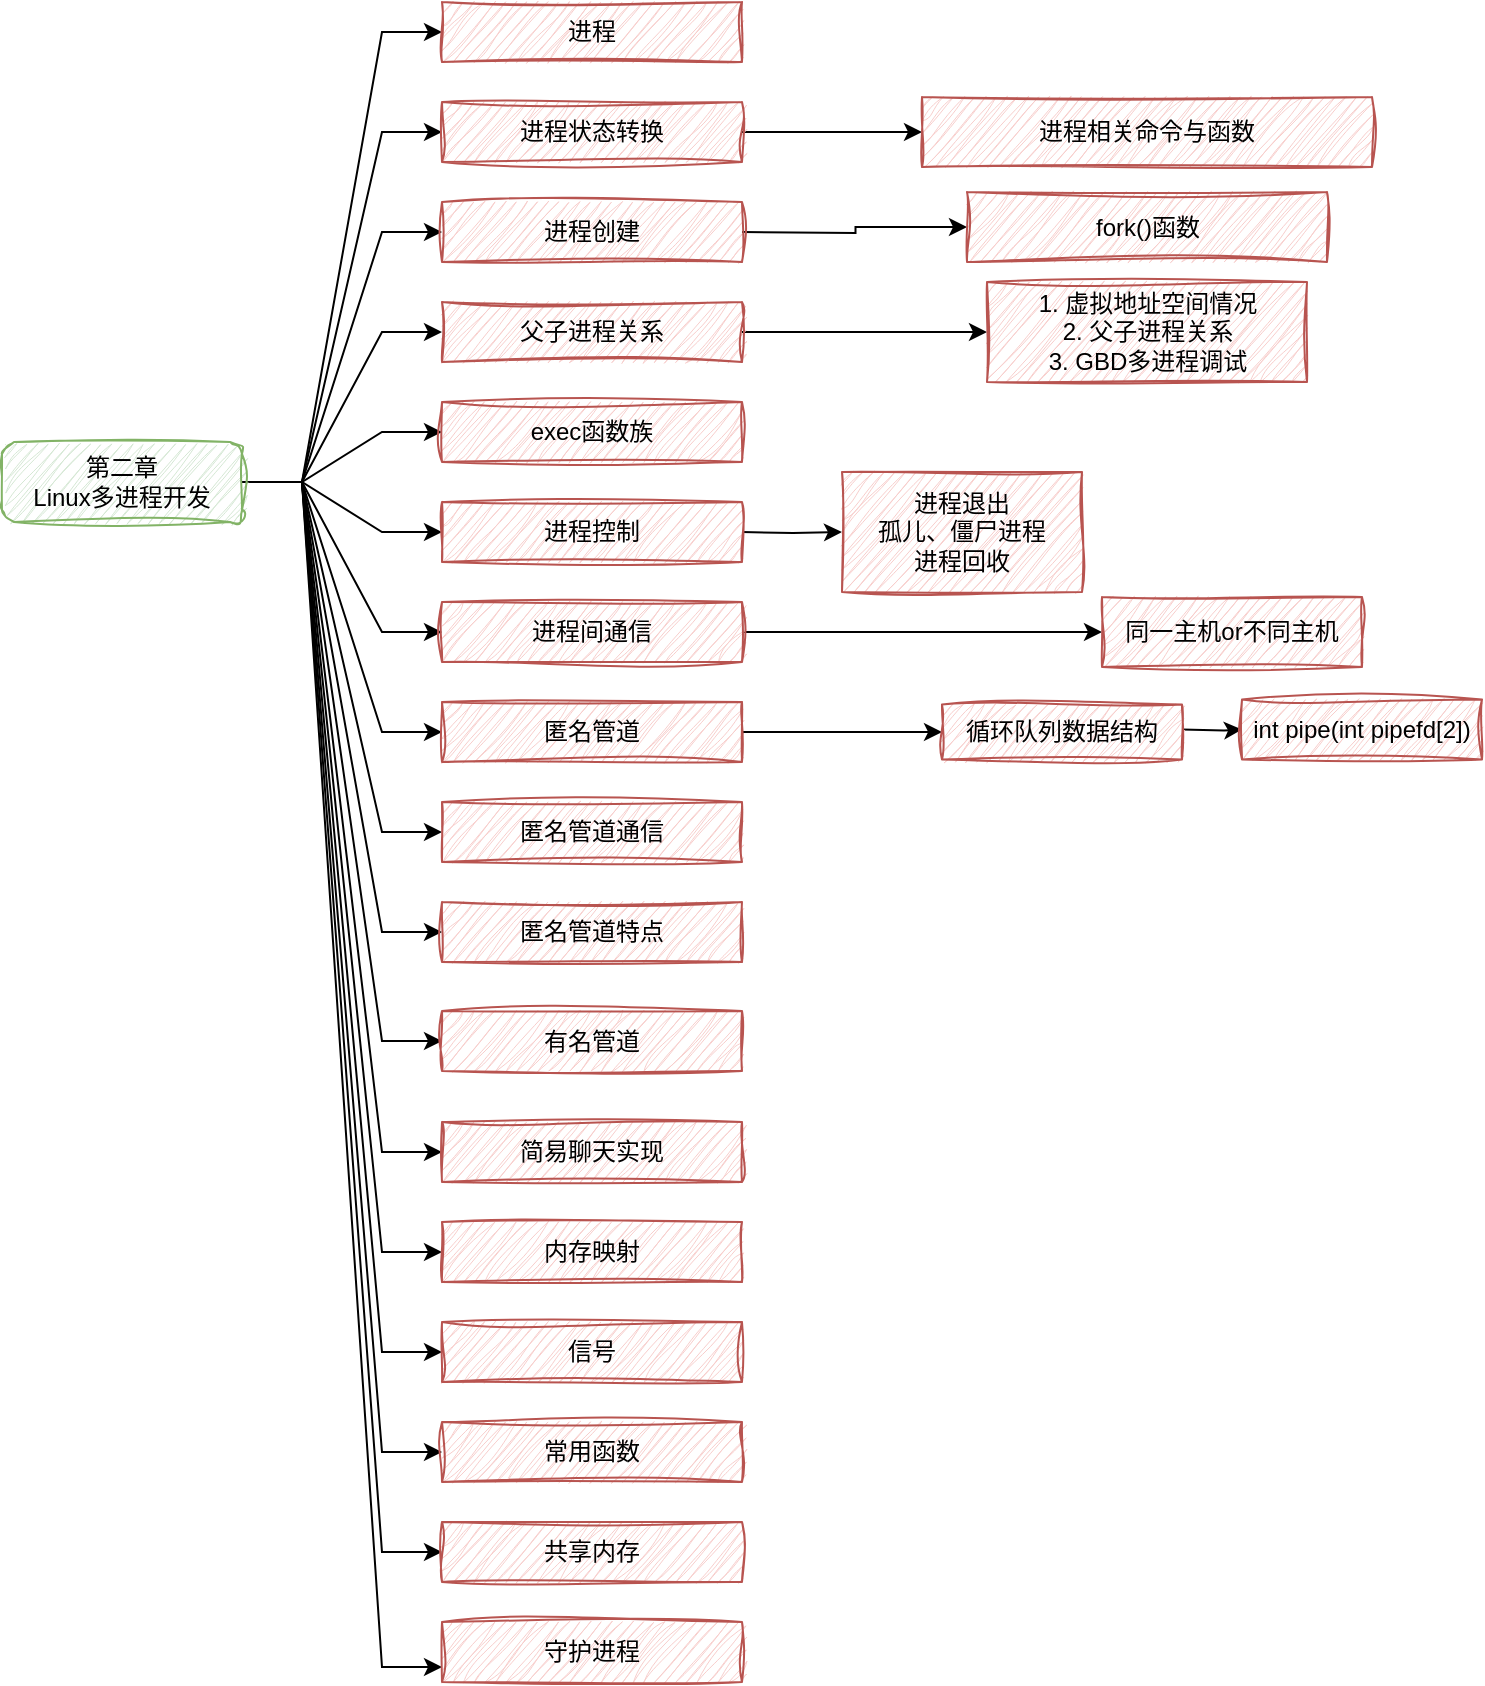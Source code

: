 <mxfile version="22.0.4" type="github">
  <diagram name="第 1 页" id="2bs5ZyLC9dE2MSnKkybB">
    <mxGraphModel dx="679" dy="358" grid="1" gridSize="10" guides="1" tooltips="1" connect="1" arrows="1" fold="1" page="1" pageScale="1" pageWidth="827" pageHeight="1169" math="0" shadow="0">
      <root>
        <mxCell id="0" />
        <mxCell id="1" parent="0" />
        <mxCell id="sGKTkstdBS1jnYtq7SaR-38" style="edgeStyle=entityRelationEdgeStyle;rounded=0;orthogonalLoop=1;jettySize=auto;html=1;exitX=1;exitY=0.5;exitDx=0;exitDy=0;entryX=0;entryY=0.5;entryDx=0;entryDy=0;" parent="1" source="sGKTkstdBS1jnYtq7SaR-1" target="sGKTkstdBS1jnYtq7SaR-2" edge="1">
          <mxGeometry relative="1" as="geometry" />
        </mxCell>
        <mxCell id="sGKTkstdBS1jnYtq7SaR-39" style="edgeStyle=entityRelationEdgeStyle;rounded=0;orthogonalLoop=1;jettySize=auto;html=1;exitX=1;exitY=0.5;exitDx=0;exitDy=0;" parent="1" source="sGKTkstdBS1jnYtq7SaR-1" target="sGKTkstdBS1jnYtq7SaR-3" edge="1">
          <mxGeometry relative="1" as="geometry" />
        </mxCell>
        <mxCell id="sGKTkstdBS1jnYtq7SaR-40" style="edgeStyle=entityRelationEdgeStyle;rounded=0;orthogonalLoop=1;jettySize=auto;html=1;exitX=1;exitY=0.5;exitDx=0;exitDy=0;" parent="1" source="sGKTkstdBS1jnYtq7SaR-1" target="sGKTkstdBS1jnYtq7SaR-4" edge="1">
          <mxGeometry relative="1" as="geometry" />
        </mxCell>
        <mxCell id="sGKTkstdBS1jnYtq7SaR-41" style="edgeStyle=entityRelationEdgeStyle;rounded=0;orthogonalLoop=1;jettySize=auto;html=1;exitX=1;exitY=0.5;exitDx=0;exitDy=0;" parent="1" source="sGKTkstdBS1jnYtq7SaR-1" target="sGKTkstdBS1jnYtq7SaR-11" edge="1">
          <mxGeometry relative="1" as="geometry" />
        </mxCell>
        <mxCell id="sGKTkstdBS1jnYtq7SaR-42" style="edgeStyle=entityRelationEdgeStyle;rounded=0;orthogonalLoop=1;jettySize=auto;html=1;exitX=1;exitY=0.5;exitDx=0;exitDy=0;" parent="1" source="sGKTkstdBS1jnYtq7SaR-1" target="sGKTkstdBS1jnYtq7SaR-12" edge="1">
          <mxGeometry relative="1" as="geometry" />
        </mxCell>
        <mxCell id="sGKTkstdBS1jnYtq7SaR-43" style="edgeStyle=entityRelationEdgeStyle;rounded=0;orthogonalLoop=1;jettySize=auto;html=1;exitX=1;exitY=0.5;exitDx=0;exitDy=0;entryX=0;entryY=0.5;entryDx=0;entryDy=0;" parent="1" source="sGKTkstdBS1jnYtq7SaR-1" target="sGKTkstdBS1jnYtq7SaR-13" edge="1">
          <mxGeometry relative="1" as="geometry" />
        </mxCell>
        <mxCell id="sGKTkstdBS1jnYtq7SaR-44" style="edgeStyle=entityRelationEdgeStyle;rounded=0;orthogonalLoop=1;jettySize=auto;html=1;exitX=1;exitY=0.5;exitDx=0;exitDy=0;entryX=0;entryY=0.5;entryDx=0;entryDy=0;" parent="1" source="sGKTkstdBS1jnYtq7SaR-1" target="sGKTkstdBS1jnYtq7SaR-14" edge="1">
          <mxGeometry relative="1" as="geometry" />
        </mxCell>
        <mxCell id="sGKTkstdBS1jnYtq7SaR-45" style="edgeStyle=entityRelationEdgeStyle;rounded=0;orthogonalLoop=1;jettySize=auto;html=1;exitX=1;exitY=0.5;exitDx=0;exitDy=0;entryX=0;entryY=0.5;entryDx=0;entryDy=0;" parent="1" source="sGKTkstdBS1jnYtq7SaR-1" target="sGKTkstdBS1jnYtq7SaR-15" edge="1">
          <mxGeometry relative="1" as="geometry" />
        </mxCell>
        <mxCell id="sGKTkstdBS1jnYtq7SaR-46" style="edgeStyle=entityRelationEdgeStyle;rounded=0;orthogonalLoop=1;jettySize=auto;html=1;exitX=1;exitY=0.5;exitDx=0;exitDy=0;entryX=0;entryY=0.5;entryDx=0;entryDy=0;" parent="1" source="sGKTkstdBS1jnYtq7SaR-1" target="sGKTkstdBS1jnYtq7SaR-16" edge="1">
          <mxGeometry relative="1" as="geometry" />
        </mxCell>
        <mxCell id="sGKTkstdBS1jnYtq7SaR-47" style="edgeStyle=entityRelationEdgeStyle;rounded=0;orthogonalLoop=1;jettySize=auto;html=1;exitX=1;exitY=0.5;exitDx=0;exitDy=0;entryX=0;entryY=0.5;entryDx=0;entryDy=0;" parent="1" source="sGKTkstdBS1jnYtq7SaR-1" target="sGKTkstdBS1jnYtq7SaR-17" edge="1">
          <mxGeometry relative="1" as="geometry" />
        </mxCell>
        <mxCell id="sGKTkstdBS1jnYtq7SaR-49" style="edgeStyle=entityRelationEdgeStyle;rounded=0;orthogonalLoop=1;jettySize=auto;html=1;exitX=1;exitY=0.5;exitDx=0;exitDy=0;entryX=0;entryY=0.5;entryDx=0;entryDy=0;" parent="1" source="sGKTkstdBS1jnYtq7SaR-1" target="sGKTkstdBS1jnYtq7SaR-18" edge="1">
          <mxGeometry relative="1" as="geometry" />
        </mxCell>
        <mxCell id="sGKTkstdBS1jnYtq7SaR-50" style="edgeStyle=entityRelationEdgeStyle;rounded=0;orthogonalLoop=1;jettySize=auto;html=1;exitX=1;exitY=0.5;exitDx=0;exitDy=0;entryX=0;entryY=0.5;entryDx=0;entryDy=0;" parent="1" source="sGKTkstdBS1jnYtq7SaR-1" target="sGKTkstdBS1jnYtq7SaR-19" edge="1">
          <mxGeometry relative="1" as="geometry" />
        </mxCell>
        <mxCell id="sGKTkstdBS1jnYtq7SaR-51" style="edgeStyle=entityRelationEdgeStyle;rounded=0;orthogonalLoop=1;jettySize=auto;html=1;exitX=1;exitY=0.5;exitDx=0;exitDy=0;entryX=0;entryY=0.5;entryDx=0;entryDy=0;" parent="1" source="sGKTkstdBS1jnYtq7SaR-1" target="sGKTkstdBS1jnYtq7SaR-20" edge="1">
          <mxGeometry relative="1" as="geometry" />
        </mxCell>
        <mxCell id="sGKTkstdBS1jnYtq7SaR-52" style="edgeStyle=entityRelationEdgeStyle;rounded=0;orthogonalLoop=1;jettySize=auto;html=1;exitX=1;exitY=0.5;exitDx=0;exitDy=0;" parent="1" source="sGKTkstdBS1jnYtq7SaR-1" target="sGKTkstdBS1jnYtq7SaR-21" edge="1">
          <mxGeometry relative="1" as="geometry" />
        </mxCell>
        <mxCell id="sGKTkstdBS1jnYtq7SaR-53" style="edgeStyle=entityRelationEdgeStyle;rounded=0;orthogonalLoop=1;jettySize=auto;html=1;exitX=1;exitY=0.5;exitDx=0;exitDy=0;entryX=0;entryY=0.5;entryDx=0;entryDy=0;" parent="1" source="sGKTkstdBS1jnYtq7SaR-1" target="sGKTkstdBS1jnYtq7SaR-22" edge="1">
          <mxGeometry relative="1" as="geometry" />
        </mxCell>
        <mxCell id="sGKTkstdBS1jnYtq7SaR-54" style="edgeStyle=entityRelationEdgeStyle;rounded=0;orthogonalLoop=1;jettySize=auto;html=1;exitX=1;exitY=0.5;exitDx=0;exitDy=0;entryX=0;entryY=0.5;entryDx=0;entryDy=0;" parent="1" source="sGKTkstdBS1jnYtq7SaR-1" target="sGKTkstdBS1jnYtq7SaR-23" edge="1">
          <mxGeometry relative="1" as="geometry" />
        </mxCell>
        <mxCell id="sGKTkstdBS1jnYtq7SaR-55" style="edgeStyle=entityRelationEdgeStyle;rounded=0;orthogonalLoop=1;jettySize=auto;html=1;exitX=1;exitY=0.5;exitDx=0;exitDy=0;entryX=0;entryY=0.75;entryDx=0;entryDy=0;" parent="1" source="sGKTkstdBS1jnYtq7SaR-1" target="sGKTkstdBS1jnYtq7SaR-24" edge="1">
          <mxGeometry relative="1" as="geometry" />
        </mxCell>
        <mxCell id="sGKTkstdBS1jnYtq7SaR-1" value="第二章&lt;br&gt;Linux多进程开发" style="rounded=1;whiteSpace=wrap;html=1;fillColor=#d5e8d4;strokeColor=#82b366;sketch=1;curveFitting=1;jiggle=2;" parent="1" vertex="1">
          <mxGeometry x="10" y="300" width="120" height="40" as="geometry" />
        </mxCell>
        <mxCell id="sGKTkstdBS1jnYtq7SaR-2" value="进程" style="rounded=0;whiteSpace=wrap;html=1;fillColor=#f8cecc;strokeColor=#b85450;sketch=1;curveFitting=1;jiggle=2;glass=0;shadow=0;" parent="1" vertex="1">
          <mxGeometry x="230" y="80" width="150" height="30" as="geometry" />
        </mxCell>
        <mxCell id="0tS4KlK4IyLKNyhNT7Wo-2" value="" style="edgeStyle=orthogonalEdgeStyle;rounded=0;orthogonalLoop=1;jettySize=auto;html=1;" edge="1" parent="1" source="sGKTkstdBS1jnYtq7SaR-3" target="0tS4KlK4IyLKNyhNT7Wo-1">
          <mxGeometry relative="1" as="geometry" />
        </mxCell>
        <mxCell id="sGKTkstdBS1jnYtq7SaR-3" value="进程状态转换" style="rounded=0;whiteSpace=wrap;html=1;fillColor=#f8cecc;strokeColor=#b85450;sketch=1;curveFitting=1;jiggle=2;glass=0;shadow=0;" parent="1" vertex="1">
          <mxGeometry x="230" y="130" width="150" height="30" as="geometry" />
        </mxCell>
        <mxCell id="0tS4KlK4IyLKNyhNT7Wo-11" value="" style="edgeStyle=orthogonalEdgeStyle;rounded=0;orthogonalLoop=1;jettySize=auto;html=1;" edge="1" parent="1" target="0tS4KlK4IyLKNyhNT7Wo-10">
          <mxGeometry relative="1" as="geometry">
            <mxPoint x="380" y="195" as="sourcePoint" />
          </mxGeometry>
        </mxCell>
        <mxCell id="sGKTkstdBS1jnYtq7SaR-4" value="进程创建" style="rounded=0;whiteSpace=wrap;html=1;fillColor=#f8cecc;strokeColor=#b85450;sketch=1;curveFitting=1;jiggle=2;glass=0;shadow=0;" parent="1" vertex="1">
          <mxGeometry x="230" y="180" width="150" height="30" as="geometry" />
        </mxCell>
        <mxCell id="0tS4KlK4IyLKNyhNT7Wo-13" value="" style="edgeStyle=orthogonalEdgeStyle;rounded=0;orthogonalLoop=1;jettySize=auto;html=1;" edge="1" parent="1" source="sGKTkstdBS1jnYtq7SaR-11" target="0tS4KlK4IyLKNyhNT7Wo-12">
          <mxGeometry relative="1" as="geometry" />
        </mxCell>
        <mxCell id="sGKTkstdBS1jnYtq7SaR-11" value="父子进程关系" style="rounded=0;whiteSpace=wrap;html=1;fillColor=#f8cecc;strokeColor=#b85450;sketch=1;curveFitting=1;jiggle=2;glass=0;shadow=0;" parent="1" vertex="1">
          <mxGeometry x="230" y="230" width="150" height="30" as="geometry" />
        </mxCell>
        <mxCell id="sGKTkstdBS1jnYtq7SaR-12" value="exec函数族" style="rounded=0;whiteSpace=wrap;html=1;fillColor=#f8cecc;strokeColor=#b85450;sketch=1;curveFitting=1;jiggle=2;glass=0;shadow=0;" parent="1" vertex="1">
          <mxGeometry x="230" y="280" width="150" height="30" as="geometry" />
        </mxCell>
        <mxCell id="0tS4KlK4IyLKNyhNT7Wo-16" value="" style="edgeStyle=orthogonalEdgeStyle;rounded=0;orthogonalLoop=1;jettySize=auto;html=1;" edge="1" parent="1" target="0tS4KlK4IyLKNyhNT7Wo-15">
          <mxGeometry relative="1" as="geometry">
            <mxPoint x="380" y="345" as="sourcePoint" />
          </mxGeometry>
        </mxCell>
        <mxCell id="sGKTkstdBS1jnYtq7SaR-13" value="进程控制" style="rounded=0;whiteSpace=wrap;html=1;fillColor=#f8cecc;strokeColor=#b85450;sketch=1;curveFitting=1;jiggle=2;glass=0;shadow=0;" parent="1" vertex="1">
          <mxGeometry x="230" y="330" width="150" height="30" as="geometry" />
        </mxCell>
        <mxCell id="0tS4KlK4IyLKNyhNT7Wo-18" value="" style="edgeStyle=orthogonalEdgeStyle;rounded=0;orthogonalLoop=1;jettySize=auto;html=1;" edge="1" parent="1" source="sGKTkstdBS1jnYtq7SaR-14" target="0tS4KlK4IyLKNyhNT7Wo-17">
          <mxGeometry relative="1" as="geometry" />
        </mxCell>
        <mxCell id="sGKTkstdBS1jnYtq7SaR-14" value="进程间通信" style="rounded=0;whiteSpace=wrap;html=1;fillColor=#f8cecc;strokeColor=#b85450;sketch=1;curveFitting=1;jiggle=2;glass=0;shadow=0;" parent="1" vertex="1">
          <mxGeometry x="230" y="380" width="150" height="30" as="geometry" />
        </mxCell>
        <mxCell id="0tS4KlK4IyLKNyhNT7Wo-20" value="" style="edgeStyle=orthogonalEdgeStyle;rounded=0;orthogonalLoop=1;jettySize=auto;html=1;" edge="1" parent="1" source="sGKTkstdBS1jnYtq7SaR-15" target="0tS4KlK4IyLKNyhNT7Wo-19">
          <mxGeometry relative="1" as="geometry" />
        </mxCell>
        <mxCell id="sGKTkstdBS1jnYtq7SaR-15" value="匿名管道" style="rounded=0;whiteSpace=wrap;html=1;fillColor=#f8cecc;strokeColor=#b85450;sketch=1;curveFitting=1;jiggle=2;glass=0;shadow=0;" parent="1" vertex="1">
          <mxGeometry x="230" y="430" width="150" height="30" as="geometry" />
        </mxCell>
        <mxCell id="sGKTkstdBS1jnYtq7SaR-16" value="匿名管道通信" style="rounded=0;whiteSpace=wrap;html=1;fillColor=#f8cecc;strokeColor=#b85450;sketch=1;curveFitting=1;jiggle=2;glass=0;shadow=0;" parent="1" vertex="1">
          <mxGeometry x="230" y="480" width="150" height="30" as="geometry" />
        </mxCell>
        <mxCell id="sGKTkstdBS1jnYtq7SaR-17" value="匿名管道特点" style="rounded=0;whiteSpace=wrap;html=1;fillColor=#f8cecc;strokeColor=#b85450;sketch=1;curveFitting=1;jiggle=2;glass=0;shadow=0;" parent="1" vertex="1">
          <mxGeometry x="230" y="530" width="150" height="30" as="geometry" />
        </mxCell>
        <mxCell id="sGKTkstdBS1jnYtq7SaR-18" value="有名管道" style="rounded=0;whiteSpace=wrap;html=1;fillColor=#f8cecc;strokeColor=#b85450;sketch=1;curveFitting=1;jiggle=2;glass=0;shadow=0;" parent="1" vertex="1">
          <mxGeometry x="230" y="584.5" width="150" height="30" as="geometry" />
        </mxCell>
        <mxCell id="sGKTkstdBS1jnYtq7SaR-19" value="简易聊天实现" style="rounded=0;whiteSpace=wrap;html=1;fillColor=#f8cecc;strokeColor=#b85450;sketch=1;curveFitting=1;jiggle=2;glass=0;shadow=0;" parent="1" vertex="1">
          <mxGeometry x="230" y="640" width="150" height="30" as="geometry" />
        </mxCell>
        <mxCell id="sGKTkstdBS1jnYtq7SaR-20" value="内存映射" style="rounded=0;whiteSpace=wrap;html=1;fillColor=#f8cecc;strokeColor=#b85450;sketch=1;curveFitting=1;jiggle=2;glass=0;shadow=0;" parent="1" vertex="1">
          <mxGeometry x="230" y="690" width="150" height="30" as="geometry" />
        </mxCell>
        <mxCell id="sGKTkstdBS1jnYtq7SaR-21" value="信号" style="rounded=0;whiteSpace=wrap;html=1;fillColor=#f8cecc;strokeColor=#b85450;sketch=1;curveFitting=1;jiggle=2;glass=0;shadow=0;" parent="1" vertex="1">
          <mxGeometry x="230" y="740" width="150" height="30" as="geometry" />
        </mxCell>
        <mxCell id="sGKTkstdBS1jnYtq7SaR-22" value="常用函数" style="rounded=0;whiteSpace=wrap;html=1;fillColor=#f8cecc;strokeColor=#b85450;sketch=1;curveFitting=1;jiggle=2;glass=0;shadow=0;" parent="1" vertex="1">
          <mxGeometry x="230" y="790" width="150" height="30" as="geometry" />
        </mxCell>
        <mxCell id="sGKTkstdBS1jnYtq7SaR-23" value="共享内存" style="rounded=0;whiteSpace=wrap;html=1;fillColor=#f8cecc;strokeColor=#b85450;sketch=1;curveFitting=1;jiggle=2;glass=0;shadow=0;" parent="1" vertex="1">
          <mxGeometry x="230" y="840" width="150" height="30" as="geometry" />
        </mxCell>
        <mxCell id="sGKTkstdBS1jnYtq7SaR-24" value="守护进程" style="rounded=0;whiteSpace=wrap;html=1;fillColor=#f8cecc;strokeColor=#b85450;sketch=1;curveFitting=1;jiggle=2;glass=0;shadow=0;" parent="1" vertex="1">
          <mxGeometry x="230" y="890" width="150" height="30" as="geometry" />
        </mxCell>
        <mxCell id="0tS4KlK4IyLKNyhNT7Wo-1" value="进程相关命令与函数" style="whiteSpace=wrap;html=1;fillColor=#f8cecc;strokeColor=#b85450;rounded=0;sketch=1;curveFitting=1;jiggle=2;glass=0;shadow=0;" vertex="1" parent="1">
          <mxGeometry x="470" y="127.5" width="225" height="35" as="geometry" />
        </mxCell>
        <mxCell id="0tS4KlK4IyLKNyhNT7Wo-10" value="fork()函数" style="whiteSpace=wrap;html=1;fillColor=#f8cecc;strokeColor=#b85450;rounded=0;sketch=1;curveFitting=1;jiggle=2;glass=0;shadow=0;" vertex="1" parent="1">
          <mxGeometry x="492.5" y="175" width="180" height="35" as="geometry" />
        </mxCell>
        <mxCell id="0tS4KlK4IyLKNyhNT7Wo-12" value="1. 虚拟地址空间情况&lt;br&gt;2. 父子进程关系&lt;br&gt;3. GBD多进程调试" style="rounded=0;whiteSpace=wrap;html=1;fillColor=#f8cecc;strokeColor=#b85450;sketch=1;curveFitting=1;jiggle=2;glass=0;shadow=0;" vertex="1" parent="1">
          <mxGeometry x="502.5" y="220" width="160" height="50" as="geometry" />
        </mxCell>
        <mxCell id="0tS4KlK4IyLKNyhNT7Wo-15" value="进程退出&lt;br&gt;孤儿、僵尸进程&lt;br&gt;进程回收" style="whiteSpace=wrap;html=1;fillColor=#f8cecc;strokeColor=#b85450;rounded=0;sketch=1;curveFitting=1;jiggle=2;glass=0;shadow=0;" vertex="1" parent="1">
          <mxGeometry x="430" y="315" width="120" height="60" as="geometry" />
        </mxCell>
        <mxCell id="0tS4KlK4IyLKNyhNT7Wo-17" value="同一主机or不同主机" style="whiteSpace=wrap;html=1;fillColor=#f8cecc;strokeColor=#b85450;rounded=0;sketch=1;curveFitting=1;jiggle=2;glass=0;shadow=0;" vertex="1" parent="1">
          <mxGeometry x="560" y="377.5" width="130" height="35" as="geometry" />
        </mxCell>
        <mxCell id="0tS4KlK4IyLKNyhNT7Wo-26" value="" style="edgeStyle=orthogonalEdgeStyle;rounded=0;orthogonalLoop=1;jettySize=auto;html=1;" edge="1" parent="1" target="0tS4KlK4IyLKNyhNT7Wo-25">
          <mxGeometry relative="1" as="geometry">
            <mxPoint x="600" y="443.798" as="sourcePoint" />
          </mxGeometry>
        </mxCell>
        <mxCell id="0tS4KlK4IyLKNyhNT7Wo-19" value="循环队列数据结构" style="whiteSpace=wrap;html=1;fillColor=#f8cecc;strokeColor=#b85450;rounded=0;sketch=1;curveFitting=1;jiggle=2;glass=0;shadow=0;" vertex="1" parent="1">
          <mxGeometry x="480" y="431.25" width="120" height="27.5" as="geometry" />
        </mxCell>
        <mxCell id="0tS4KlK4IyLKNyhNT7Wo-25" value="int pipe(int pipefd[2])" style="whiteSpace=wrap;html=1;fillColor=#f8cecc;strokeColor=#b85450;rounded=0;sketch=1;curveFitting=1;jiggle=2;glass=0;shadow=0;" vertex="1" parent="1">
          <mxGeometry x="630" y="428.75" width="120" height="30" as="geometry" />
        </mxCell>
      </root>
    </mxGraphModel>
  </diagram>
</mxfile>
